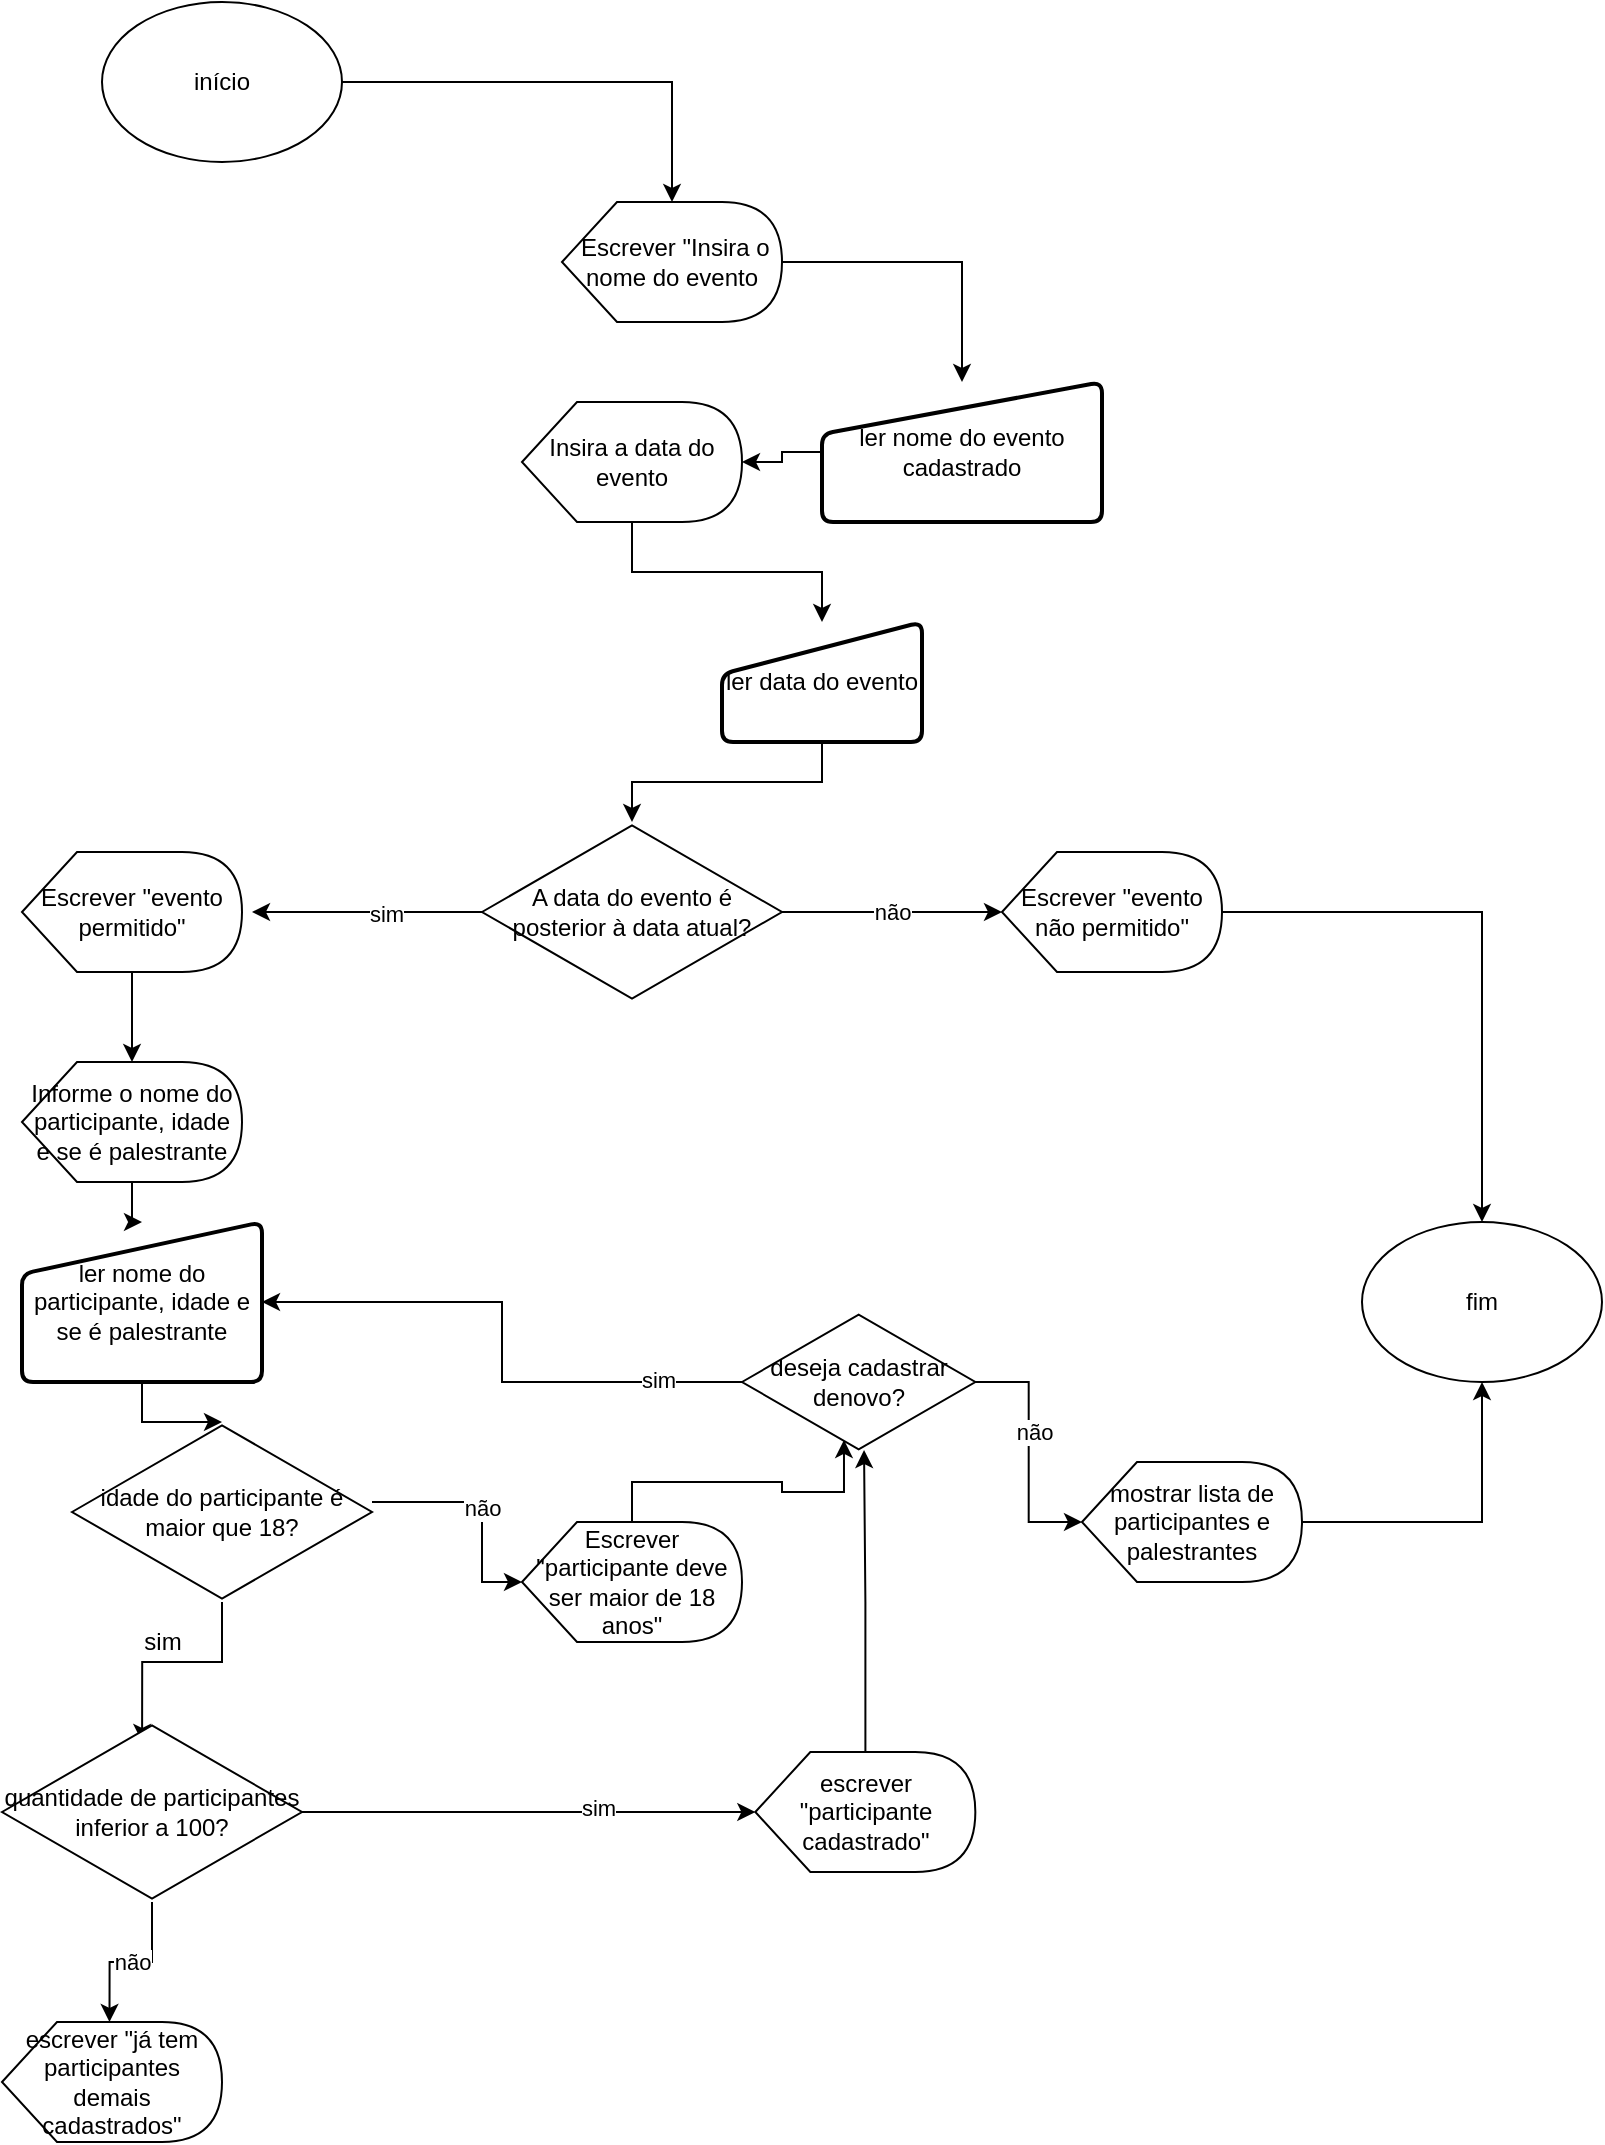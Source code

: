 <mxfile version="16.0.0" type="github">
  <diagram id="C5RBs43oDa-KdzZeNtuy" name="Page-1">
    <mxGraphModel dx="1422" dy="794" grid="1" gridSize="10" guides="1" tooltips="1" connect="1" arrows="1" fold="1" page="1" pageScale="1" pageWidth="1200" pageHeight="1920" math="0" shadow="0">
      <root>
        <mxCell id="WIyWlLk6GJQsqaUBKTNV-0" />
        <mxCell id="WIyWlLk6GJQsqaUBKTNV-1" parent="WIyWlLk6GJQsqaUBKTNV-0" />
        <mxCell id="_WWlfX8RiMhc3DPhIGd6-19" value="" style="edgeStyle=orthogonalEdgeStyle;rounded=0;orthogonalLoop=1;jettySize=auto;html=1;" edge="1" parent="WIyWlLk6GJQsqaUBKTNV-1" source="_WWlfX8RiMhc3DPhIGd6-0" target="_WWlfX8RiMhc3DPhIGd6-2">
          <mxGeometry relative="1" as="geometry" />
        </mxCell>
        <mxCell id="_WWlfX8RiMhc3DPhIGd6-0" value="início" style="ellipse;whiteSpace=wrap;html=1;" vertex="1" parent="WIyWlLk6GJQsqaUBKTNV-1">
          <mxGeometry x="280" y="30" width="120" height="80" as="geometry" />
        </mxCell>
        <mxCell id="_WWlfX8RiMhc3DPhIGd6-20" value="" style="edgeStyle=orthogonalEdgeStyle;rounded=0;orthogonalLoop=1;jettySize=auto;html=1;" edge="1" parent="WIyWlLk6GJQsqaUBKTNV-1" source="_WWlfX8RiMhc3DPhIGd6-2" target="_WWlfX8RiMhc3DPhIGd6-6">
          <mxGeometry relative="1" as="geometry" />
        </mxCell>
        <mxCell id="_WWlfX8RiMhc3DPhIGd6-2" value="&amp;nbsp;Escrever &quot;Insira o nome do evento" style="shape=display;whiteSpace=wrap;html=1;" vertex="1" parent="WIyWlLk6GJQsqaUBKTNV-1">
          <mxGeometry x="510" y="130" width="110" height="60" as="geometry" />
        </mxCell>
        <mxCell id="_WWlfX8RiMhc3DPhIGd6-22" value="" style="edgeStyle=orthogonalEdgeStyle;rounded=0;orthogonalLoop=1;jettySize=auto;html=1;" edge="1" parent="WIyWlLk6GJQsqaUBKTNV-1" source="_WWlfX8RiMhc3DPhIGd6-6" target="_WWlfX8RiMhc3DPhIGd6-8">
          <mxGeometry relative="1" as="geometry" />
        </mxCell>
        <mxCell id="_WWlfX8RiMhc3DPhIGd6-6" value="ler nome do evento cadastrado" style="html=1;strokeWidth=2;shape=manualInput;whiteSpace=wrap;rounded=1;size=26;arcSize=11;" vertex="1" parent="WIyWlLk6GJQsqaUBKTNV-1">
          <mxGeometry x="640" y="220" width="140" height="70" as="geometry" />
        </mxCell>
        <mxCell id="_WWlfX8RiMhc3DPhIGd6-23" value="" style="edgeStyle=orthogonalEdgeStyle;rounded=0;orthogonalLoop=1;jettySize=auto;html=1;" edge="1" parent="WIyWlLk6GJQsqaUBKTNV-1" source="_WWlfX8RiMhc3DPhIGd6-8" target="_WWlfX8RiMhc3DPhIGd6-17">
          <mxGeometry relative="1" as="geometry" />
        </mxCell>
        <mxCell id="_WWlfX8RiMhc3DPhIGd6-8" value="Insira a data do evento" style="shape=display;whiteSpace=wrap;html=1;" vertex="1" parent="WIyWlLk6GJQsqaUBKTNV-1">
          <mxGeometry x="490" y="230" width="110" height="60" as="geometry" />
        </mxCell>
        <mxCell id="_WWlfX8RiMhc3DPhIGd6-26" value="não" style="edgeStyle=orthogonalEdgeStyle;rounded=0;orthogonalLoop=1;jettySize=auto;html=1;" edge="1" parent="WIyWlLk6GJQsqaUBKTNV-1" source="_WWlfX8RiMhc3DPhIGd6-11" target="_WWlfX8RiMhc3DPhIGd6-24">
          <mxGeometry relative="1" as="geometry" />
        </mxCell>
        <mxCell id="_WWlfX8RiMhc3DPhIGd6-29" value="" style="edgeStyle=orthogonalEdgeStyle;rounded=0;orthogonalLoop=1;jettySize=auto;html=1;" edge="1" parent="WIyWlLk6GJQsqaUBKTNV-1" source="_WWlfX8RiMhc3DPhIGd6-11">
          <mxGeometry relative="1" as="geometry">
            <mxPoint x="355" y="485" as="targetPoint" />
          </mxGeometry>
        </mxCell>
        <mxCell id="_WWlfX8RiMhc3DPhIGd6-30" value="sim" style="edgeLabel;html=1;align=center;verticalAlign=middle;resizable=0;points=[];" vertex="1" connectable="0" parent="_WWlfX8RiMhc3DPhIGd6-29">
          <mxGeometry x="-0.165" y="1" relative="1" as="geometry">
            <mxPoint as="offset" />
          </mxGeometry>
        </mxCell>
        <mxCell id="_WWlfX8RiMhc3DPhIGd6-11" value="A data do evento é posterior à data atual?" style="html=1;whiteSpace=wrap;aspect=fixed;shape=isoRectangle;" vertex="1" parent="WIyWlLk6GJQsqaUBKTNV-1">
          <mxGeometry x="470" y="440" width="150" height="90" as="geometry" />
        </mxCell>
        <mxCell id="_WWlfX8RiMhc3DPhIGd6-18" value="" style="edgeStyle=orthogonalEdgeStyle;rounded=0;orthogonalLoop=1;jettySize=auto;html=1;" edge="1" parent="WIyWlLk6GJQsqaUBKTNV-1" source="_WWlfX8RiMhc3DPhIGd6-17" target="_WWlfX8RiMhc3DPhIGd6-11">
          <mxGeometry relative="1" as="geometry" />
        </mxCell>
        <mxCell id="_WWlfX8RiMhc3DPhIGd6-17" value="ler data do evento" style="html=1;strokeWidth=2;shape=manualInput;whiteSpace=wrap;rounded=1;size=26;arcSize=11;" vertex="1" parent="WIyWlLk6GJQsqaUBKTNV-1">
          <mxGeometry x="590" y="340" width="100" height="60" as="geometry" />
        </mxCell>
        <mxCell id="_WWlfX8RiMhc3DPhIGd6-48" style="edgeStyle=orthogonalEdgeStyle;rounded=0;orthogonalLoop=1;jettySize=auto;html=1;entryX=0.5;entryY=0;entryDx=0;entryDy=0;" edge="1" parent="WIyWlLk6GJQsqaUBKTNV-1" source="_WWlfX8RiMhc3DPhIGd6-24" target="_WWlfX8RiMhc3DPhIGd6-47">
          <mxGeometry relative="1" as="geometry" />
        </mxCell>
        <mxCell id="_WWlfX8RiMhc3DPhIGd6-24" value="Escrever &quot;evento não permitido&quot;" style="shape=display;whiteSpace=wrap;html=1;" vertex="1" parent="WIyWlLk6GJQsqaUBKTNV-1">
          <mxGeometry x="730" y="455" width="110" height="60" as="geometry" />
        </mxCell>
        <mxCell id="_WWlfX8RiMhc3DPhIGd6-32" value="" style="edgeStyle=orthogonalEdgeStyle;rounded=0;orthogonalLoop=1;jettySize=auto;html=1;" edge="1" parent="WIyWlLk6GJQsqaUBKTNV-1" source="_WWlfX8RiMhc3DPhIGd6-25" target="_WWlfX8RiMhc3DPhIGd6-31">
          <mxGeometry relative="1" as="geometry" />
        </mxCell>
        <mxCell id="_WWlfX8RiMhc3DPhIGd6-25" value="Escrever &quot;evento permitido&quot;" style="shape=display;whiteSpace=wrap;html=1;" vertex="1" parent="WIyWlLk6GJQsqaUBKTNV-1">
          <mxGeometry x="240" y="455" width="110" height="60" as="geometry" />
        </mxCell>
        <mxCell id="_WWlfX8RiMhc3DPhIGd6-34" value="" style="edgeStyle=orthogonalEdgeStyle;rounded=0;orthogonalLoop=1;jettySize=auto;html=1;" edge="1" parent="WIyWlLk6GJQsqaUBKTNV-1" source="_WWlfX8RiMhc3DPhIGd6-31" target="_WWlfX8RiMhc3DPhIGd6-33">
          <mxGeometry relative="1" as="geometry" />
        </mxCell>
        <mxCell id="_WWlfX8RiMhc3DPhIGd6-31" value="Informe o nome do participante, idade e se é palestrante&lt;br&gt;" style="shape=display;whiteSpace=wrap;html=1;" vertex="1" parent="WIyWlLk6GJQsqaUBKTNV-1">
          <mxGeometry x="240" y="560" width="110" height="60" as="geometry" />
        </mxCell>
        <mxCell id="_WWlfX8RiMhc3DPhIGd6-37" value="" style="edgeStyle=orthogonalEdgeStyle;rounded=0;orthogonalLoop=1;jettySize=auto;html=1;" edge="1" parent="WIyWlLk6GJQsqaUBKTNV-1" source="_WWlfX8RiMhc3DPhIGd6-33" target="_WWlfX8RiMhc3DPhIGd6-36">
          <mxGeometry relative="1" as="geometry" />
        </mxCell>
        <mxCell id="_WWlfX8RiMhc3DPhIGd6-33" value="ler nome do participante, idade e se é palestrante" style="html=1;strokeWidth=2;shape=manualInput;whiteSpace=wrap;rounded=1;size=26;arcSize=11;" vertex="1" parent="WIyWlLk6GJQsqaUBKTNV-1">
          <mxGeometry x="240" y="640" width="120" height="80" as="geometry" />
        </mxCell>
        <mxCell id="_WWlfX8RiMhc3DPhIGd6-51" value="não&lt;br&gt;" style="edgeStyle=orthogonalEdgeStyle;rounded=0;orthogonalLoop=1;jettySize=auto;html=1;entryX=0;entryY=0.5;entryDx=0;entryDy=0;entryPerimeter=0;" edge="1" parent="WIyWlLk6GJQsqaUBKTNV-1" source="_WWlfX8RiMhc3DPhIGd6-36" target="_WWlfX8RiMhc3DPhIGd6-40">
          <mxGeometry relative="1" as="geometry">
            <Array as="points">
              <mxPoint x="470" y="780" />
            </Array>
          </mxGeometry>
        </mxCell>
        <mxCell id="_WWlfX8RiMhc3DPhIGd6-56" style="edgeStyle=orthogonalEdgeStyle;rounded=0;orthogonalLoop=1;jettySize=auto;html=1;entryX=0.467;entryY=0.111;entryDx=0;entryDy=0;entryPerimeter=0;" edge="1" parent="WIyWlLk6GJQsqaUBKTNV-1" source="_WWlfX8RiMhc3DPhIGd6-36" target="_WWlfX8RiMhc3DPhIGd6-52">
          <mxGeometry relative="1" as="geometry" />
        </mxCell>
        <mxCell id="_WWlfX8RiMhc3DPhIGd6-36" value="idade do participante é maior que 18?" style="html=1;whiteSpace=wrap;aspect=fixed;shape=isoRectangle;" vertex="1" parent="WIyWlLk6GJQsqaUBKTNV-1">
          <mxGeometry x="265" y="740" width="150" height="90" as="geometry" />
        </mxCell>
        <mxCell id="_WWlfX8RiMhc3DPhIGd6-59" style="edgeStyle=orthogonalEdgeStyle;rounded=0;orthogonalLoop=1;jettySize=auto;html=1;entryX=0.523;entryY=0.986;entryDx=0;entryDy=0;entryPerimeter=0;" edge="1" parent="WIyWlLk6GJQsqaUBKTNV-1" source="_WWlfX8RiMhc3DPhIGd6-38" target="_WWlfX8RiMhc3DPhIGd6-44">
          <mxGeometry relative="1" as="geometry" />
        </mxCell>
        <mxCell id="_WWlfX8RiMhc3DPhIGd6-38" value="escrever &quot;participante cadastrado&quot;" style="shape=display;whiteSpace=wrap;html=1;" vertex="1" parent="WIyWlLk6GJQsqaUBKTNV-1">
          <mxGeometry x="606.67" y="905" width="110" height="60" as="geometry" />
        </mxCell>
        <mxCell id="_WWlfX8RiMhc3DPhIGd6-43" value="" style="edgeStyle=orthogonalEdgeStyle;rounded=0;orthogonalLoop=1;jettySize=auto;html=1;entryX=0.437;entryY=0.914;entryDx=0;entryDy=0;entryPerimeter=0;" edge="1" parent="WIyWlLk6GJQsqaUBKTNV-1" source="_WWlfX8RiMhc3DPhIGd6-40" target="_WWlfX8RiMhc3DPhIGd6-44">
          <mxGeometry relative="1" as="geometry">
            <mxPoint x="485" y="860" as="targetPoint" />
          </mxGeometry>
        </mxCell>
        <mxCell id="_WWlfX8RiMhc3DPhIGd6-40" value="Escrever &quot;participante deve ser maior de 18 anos&quot;" style="shape=display;whiteSpace=wrap;html=1;" vertex="1" parent="WIyWlLk6GJQsqaUBKTNV-1">
          <mxGeometry x="490" y="790" width="110" height="60" as="geometry" />
        </mxCell>
        <mxCell id="_WWlfX8RiMhc3DPhIGd6-45" style="edgeStyle=orthogonalEdgeStyle;rounded=0;orthogonalLoop=1;jettySize=auto;html=1;" edge="1" parent="WIyWlLk6GJQsqaUBKTNV-1" source="_WWlfX8RiMhc3DPhIGd6-44" target="_WWlfX8RiMhc3DPhIGd6-33">
          <mxGeometry relative="1" as="geometry" />
        </mxCell>
        <mxCell id="_WWlfX8RiMhc3DPhIGd6-46" value="sim&lt;br&gt;" style="edgeLabel;html=1;align=center;verticalAlign=middle;resizable=0;points=[];" vertex="1" connectable="0" parent="_WWlfX8RiMhc3DPhIGd6-45">
          <mxGeometry x="-0.699" y="-1" relative="1" as="geometry">
            <mxPoint as="offset" />
          </mxGeometry>
        </mxCell>
        <mxCell id="_WWlfX8RiMhc3DPhIGd6-62" style="edgeStyle=orthogonalEdgeStyle;rounded=0;orthogonalLoop=1;jettySize=auto;html=1;entryX=0;entryY=0.5;entryDx=0;entryDy=0;entryPerimeter=0;" edge="1" parent="WIyWlLk6GJQsqaUBKTNV-1" source="_WWlfX8RiMhc3DPhIGd6-44" target="_WWlfX8RiMhc3DPhIGd6-61">
          <mxGeometry relative="1" as="geometry" />
        </mxCell>
        <mxCell id="_WWlfX8RiMhc3DPhIGd6-63" value="não" style="edgeLabel;html=1;align=center;verticalAlign=middle;resizable=0;points=[];" vertex="1" connectable="0" parent="_WWlfX8RiMhc3DPhIGd6-62">
          <mxGeometry x="-0.177" y="2" relative="1" as="geometry">
            <mxPoint as="offset" />
          </mxGeometry>
        </mxCell>
        <mxCell id="_WWlfX8RiMhc3DPhIGd6-44" value="deseja cadastrar denovo?" style="html=1;whiteSpace=wrap;aspect=fixed;shape=isoRectangle;" vertex="1" parent="WIyWlLk6GJQsqaUBKTNV-1">
          <mxGeometry x="600" y="685" width="116.67" height="70" as="geometry" />
        </mxCell>
        <mxCell id="_WWlfX8RiMhc3DPhIGd6-47" value="fim" style="ellipse;whiteSpace=wrap;html=1;" vertex="1" parent="WIyWlLk6GJQsqaUBKTNV-1">
          <mxGeometry x="910" y="640" width="120" height="80" as="geometry" />
        </mxCell>
        <mxCell id="_WWlfX8RiMhc3DPhIGd6-53" style="edgeStyle=orthogonalEdgeStyle;rounded=0;orthogonalLoop=1;jettySize=auto;html=1;entryX=0;entryY=0.5;entryDx=0;entryDy=0;entryPerimeter=0;" edge="1" parent="WIyWlLk6GJQsqaUBKTNV-1" source="_WWlfX8RiMhc3DPhIGd6-52" target="_WWlfX8RiMhc3DPhIGd6-38">
          <mxGeometry relative="1" as="geometry" />
        </mxCell>
        <mxCell id="_WWlfX8RiMhc3DPhIGd6-54" value="sim&lt;br&gt;" style="edgeLabel;html=1;align=center;verticalAlign=middle;resizable=0;points=[];" vertex="1" connectable="0" parent="_WWlfX8RiMhc3DPhIGd6-53">
          <mxGeometry x="0.305" y="2" relative="1" as="geometry">
            <mxPoint as="offset" />
          </mxGeometry>
        </mxCell>
        <mxCell id="_WWlfX8RiMhc3DPhIGd6-57" value="não" style="edgeStyle=orthogonalEdgeStyle;rounded=0;orthogonalLoop=1;jettySize=auto;html=1;entryX=0;entryY=0;entryDx=53.75;entryDy=0;entryPerimeter=0;" edge="1" parent="WIyWlLk6GJQsqaUBKTNV-1" source="_WWlfX8RiMhc3DPhIGd6-52" target="_WWlfX8RiMhc3DPhIGd6-55">
          <mxGeometry relative="1" as="geometry" />
        </mxCell>
        <mxCell id="_WWlfX8RiMhc3DPhIGd6-52" value="quantidade de participantes inferior a 100?&lt;br&gt;" style="html=1;whiteSpace=wrap;aspect=fixed;shape=isoRectangle;" vertex="1" parent="WIyWlLk6GJQsqaUBKTNV-1">
          <mxGeometry x="230" y="890" width="150" height="90" as="geometry" />
        </mxCell>
        <mxCell id="_WWlfX8RiMhc3DPhIGd6-55" value="escrever &quot;já tem participantes demais cadastrados&quot;&lt;br&gt;" style="shape=display;whiteSpace=wrap;html=1;" vertex="1" parent="WIyWlLk6GJQsqaUBKTNV-1">
          <mxGeometry x="230" y="1040" width="110" height="60" as="geometry" />
        </mxCell>
        <mxCell id="_WWlfX8RiMhc3DPhIGd6-60" value="sim&lt;br&gt;" style="text;html=1;align=center;verticalAlign=middle;resizable=0;points=[];autosize=1;strokeColor=none;fillColor=none;" vertex="1" parent="WIyWlLk6GJQsqaUBKTNV-1">
          <mxGeometry x="290" y="840" width="40" height="20" as="geometry" />
        </mxCell>
        <mxCell id="_WWlfX8RiMhc3DPhIGd6-64" style="edgeStyle=orthogonalEdgeStyle;rounded=0;orthogonalLoop=1;jettySize=auto;html=1;entryX=0.5;entryY=1;entryDx=0;entryDy=0;" edge="1" parent="WIyWlLk6GJQsqaUBKTNV-1" source="_WWlfX8RiMhc3DPhIGd6-61" target="_WWlfX8RiMhc3DPhIGd6-47">
          <mxGeometry relative="1" as="geometry" />
        </mxCell>
        <mxCell id="_WWlfX8RiMhc3DPhIGd6-61" value="mostrar lista de participantes e palestrantes&lt;br&gt;" style="shape=display;whiteSpace=wrap;html=1;" vertex="1" parent="WIyWlLk6GJQsqaUBKTNV-1">
          <mxGeometry x="770" y="760" width="110" height="60" as="geometry" />
        </mxCell>
      </root>
    </mxGraphModel>
  </diagram>
</mxfile>
